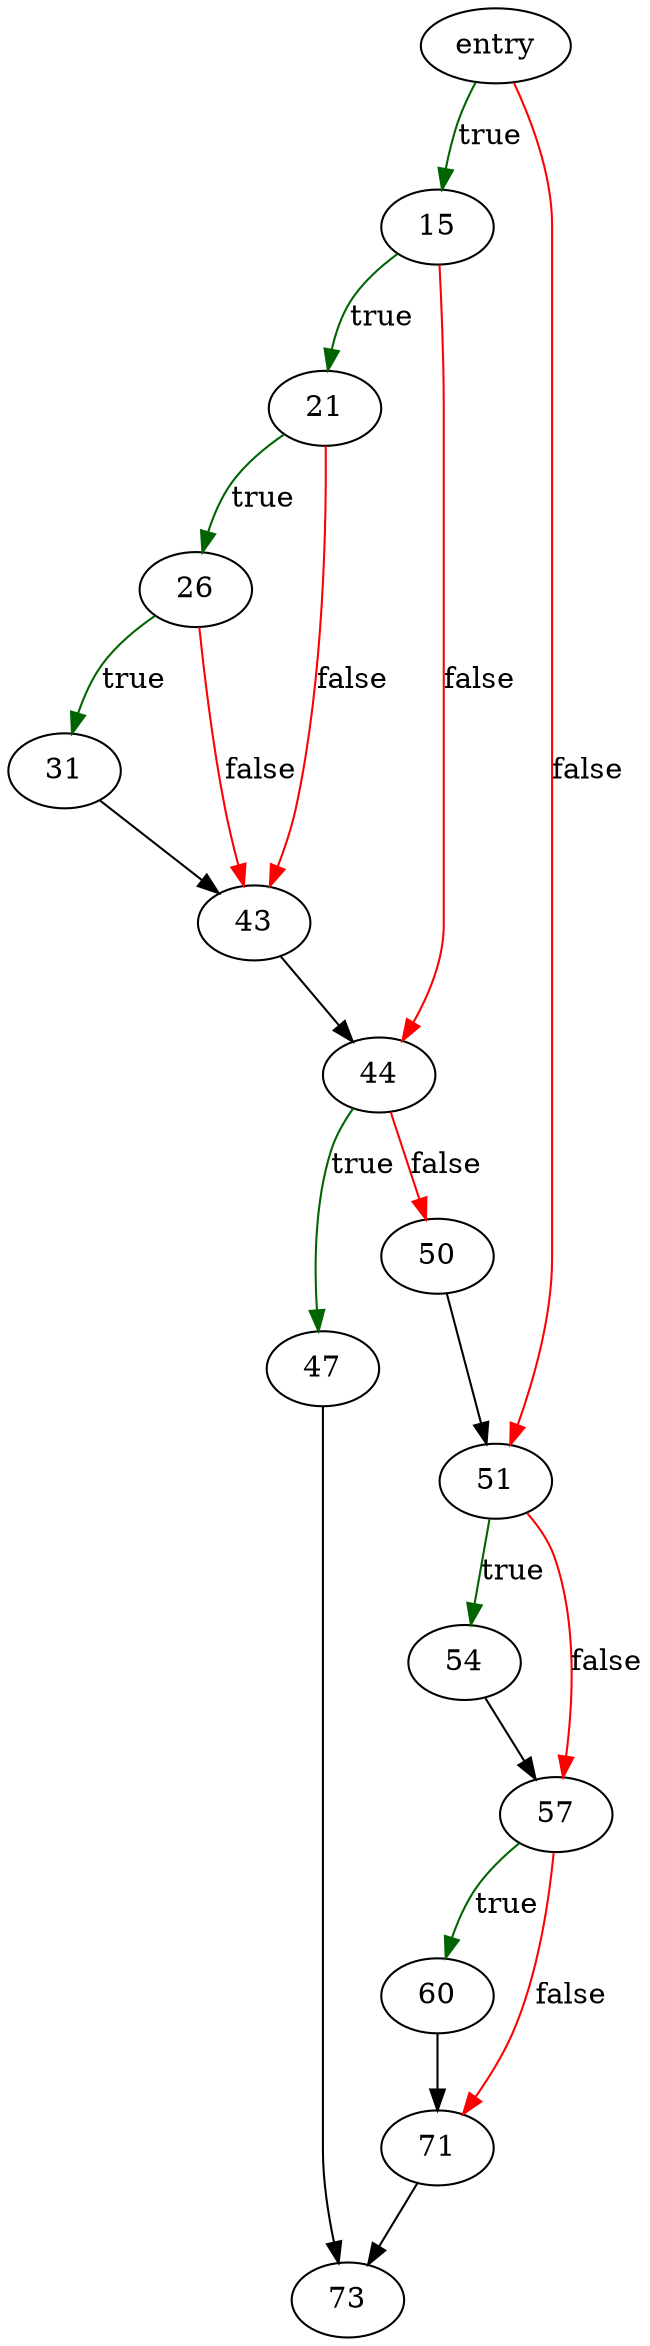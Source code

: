 digraph "vdbePmaReaderNext" {
	// Node definitions.
	1 [label=entry];
	15;
	21;
	26;
	31;
	43;
	44;
	47;
	50;
	51;
	54;
	57;
	60;
	71;
	73;

	// Edge definitions.
	1 -> 15 [
		color=darkgreen
		label=true
	];
	1 -> 51 [
		color=red
		label=false
	];
	15 -> 21 [
		color=darkgreen
		label=true
	];
	15 -> 44 [
		color=red
		label=false
	];
	21 -> 26 [
		color=darkgreen
		label=true
	];
	21 -> 43 [
		color=red
		label=false
	];
	26 -> 31 [
		color=darkgreen
		label=true
	];
	26 -> 43 [
		color=red
		label=false
	];
	31 -> 43;
	43 -> 44;
	44 -> 47 [
		color=darkgreen
		label=true
	];
	44 -> 50 [
		color=red
		label=false
	];
	47 -> 73;
	50 -> 51;
	51 -> 54 [
		color=darkgreen
		label=true
	];
	51 -> 57 [
		color=red
		label=false
	];
	54 -> 57;
	57 -> 60 [
		color=darkgreen
		label=true
	];
	57 -> 71 [
		color=red
		label=false
	];
	60 -> 71;
	71 -> 73;
}